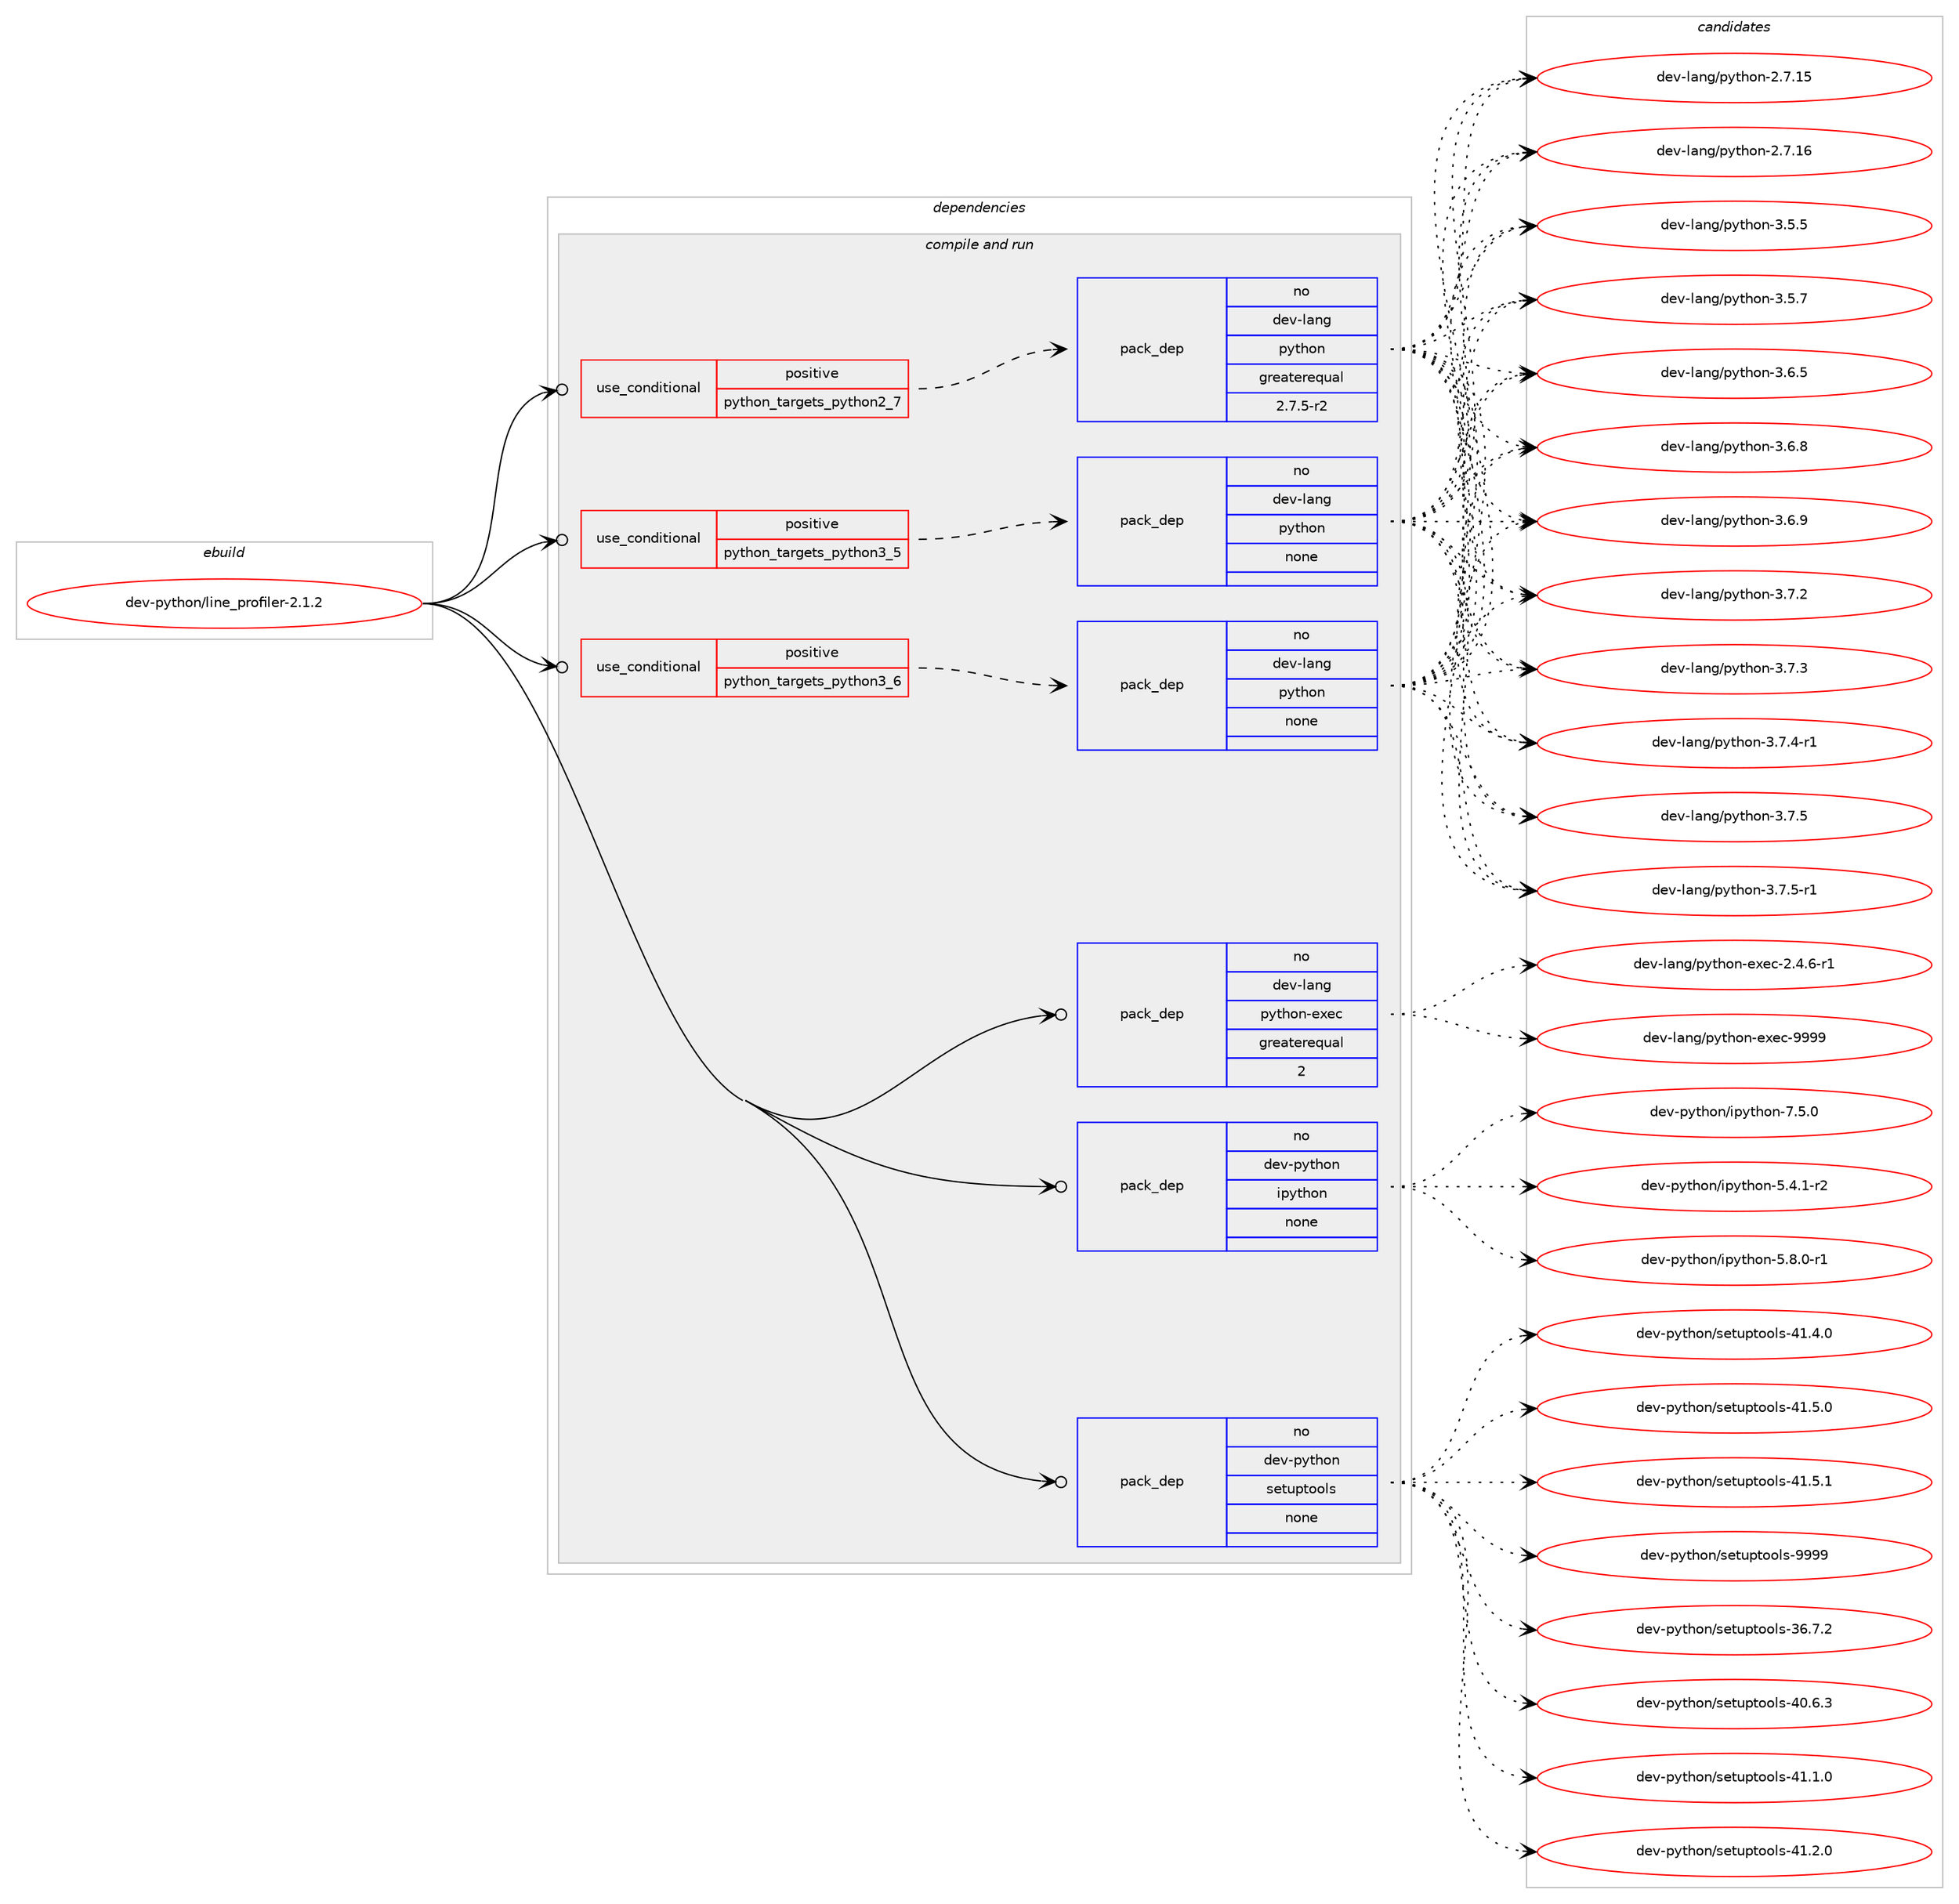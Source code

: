 digraph prolog {

# *************
# Graph options
# *************

newrank=true;
concentrate=true;
compound=true;
graph [rankdir=LR,fontname=Helvetica,fontsize=10,ranksep=1.5];#, ranksep=2.5, nodesep=0.2];
edge  [arrowhead=vee];
node  [fontname=Helvetica,fontsize=10];

# **********
# The ebuild
# **********

subgraph cluster_leftcol {
color=gray;
rank=same;
label=<<i>ebuild</i>>;
id [label="dev-python/line_profiler-2.1.2", color=red, width=4, href="../dev-python/line_profiler-2.1.2.svg"];
}

# ****************
# The dependencies
# ****************

subgraph cluster_midcol {
color=gray;
label=<<i>dependencies</i>>;
subgraph cluster_compile {
fillcolor="#eeeeee";
style=filled;
label=<<i>compile</i>>;
}
subgraph cluster_compileandrun {
fillcolor="#eeeeee";
style=filled;
label=<<i>compile and run</i>>;
subgraph cond141996 {
dependency613065 [label=<<TABLE BORDER="0" CELLBORDER="1" CELLSPACING="0" CELLPADDING="4"><TR><TD ROWSPAN="3" CELLPADDING="10">use_conditional</TD></TR><TR><TD>positive</TD></TR><TR><TD>python_targets_python2_7</TD></TR></TABLE>>, shape=none, color=red];
subgraph pack459265 {
dependency613066 [label=<<TABLE BORDER="0" CELLBORDER="1" CELLSPACING="0" CELLPADDING="4" WIDTH="220"><TR><TD ROWSPAN="6" CELLPADDING="30">pack_dep</TD></TR><TR><TD WIDTH="110">no</TD></TR><TR><TD>dev-lang</TD></TR><TR><TD>python</TD></TR><TR><TD>greaterequal</TD></TR><TR><TD>2.7.5-r2</TD></TR></TABLE>>, shape=none, color=blue];
}
dependency613065:e -> dependency613066:w [weight=20,style="dashed",arrowhead="vee"];
}
id:e -> dependency613065:w [weight=20,style="solid",arrowhead="odotvee"];
subgraph cond141997 {
dependency613067 [label=<<TABLE BORDER="0" CELLBORDER="1" CELLSPACING="0" CELLPADDING="4"><TR><TD ROWSPAN="3" CELLPADDING="10">use_conditional</TD></TR><TR><TD>positive</TD></TR><TR><TD>python_targets_python3_5</TD></TR></TABLE>>, shape=none, color=red];
subgraph pack459266 {
dependency613068 [label=<<TABLE BORDER="0" CELLBORDER="1" CELLSPACING="0" CELLPADDING="4" WIDTH="220"><TR><TD ROWSPAN="6" CELLPADDING="30">pack_dep</TD></TR><TR><TD WIDTH="110">no</TD></TR><TR><TD>dev-lang</TD></TR><TR><TD>python</TD></TR><TR><TD>none</TD></TR><TR><TD></TD></TR></TABLE>>, shape=none, color=blue];
}
dependency613067:e -> dependency613068:w [weight=20,style="dashed",arrowhead="vee"];
}
id:e -> dependency613067:w [weight=20,style="solid",arrowhead="odotvee"];
subgraph cond141998 {
dependency613069 [label=<<TABLE BORDER="0" CELLBORDER="1" CELLSPACING="0" CELLPADDING="4"><TR><TD ROWSPAN="3" CELLPADDING="10">use_conditional</TD></TR><TR><TD>positive</TD></TR><TR><TD>python_targets_python3_6</TD></TR></TABLE>>, shape=none, color=red];
subgraph pack459267 {
dependency613070 [label=<<TABLE BORDER="0" CELLBORDER="1" CELLSPACING="0" CELLPADDING="4" WIDTH="220"><TR><TD ROWSPAN="6" CELLPADDING="30">pack_dep</TD></TR><TR><TD WIDTH="110">no</TD></TR><TR><TD>dev-lang</TD></TR><TR><TD>python</TD></TR><TR><TD>none</TD></TR><TR><TD></TD></TR></TABLE>>, shape=none, color=blue];
}
dependency613069:e -> dependency613070:w [weight=20,style="dashed",arrowhead="vee"];
}
id:e -> dependency613069:w [weight=20,style="solid",arrowhead="odotvee"];
subgraph pack459268 {
dependency613071 [label=<<TABLE BORDER="0" CELLBORDER="1" CELLSPACING="0" CELLPADDING="4" WIDTH="220"><TR><TD ROWSPAN="6" CELLPADDING="30">pack_dep</TD></TR><TR><TD WIDTH="110">no</TD></TR><TR><TD>dev-lang</TD></TR><TR><TD>python-exec</TD></TR><TR><TD>greaterequal</TD></TR><TR><TD>2</TD></TR></TABLE>>, shape=none, color=blue];
}
id:e -> dependency613071:w [weight=20,style="solid",arrowhead="odotvee"];
subgraph pack459269 {
dependency613072 [label=<<TABLE BORDER="0" CELLBORDER="1" CELLSPACING="0" CELLPADDING="4" WIDTH="220"><TR><TD ROWSPAN="6" CELLPADDING="30">pack_dep</TD></TR><TR><TD WIDTH="110">no</TD></TR><TR><TD>dev-python</TD></TR><TR><TD>ipython</TD></TR><TR><TD>none</TD></TR><TR><TD></TD></TR></TABLE>>, shape=none, color=blue];
}
id:e -> dependency613072:w [weight=20,style="solid",arrowhead="odotvee"];
subgraph pack459270 {
dependency613073 [label=<<TABLE BORDER="0" CELLBORDER="1" CELLSPACING="0" CELLPADDING="4" WIDTH="220"><TR><TD ROWSPAN="6" CELLPADDING="30">pack_dep</TD></TR><TR><TD WIDTH="110">no</TD></TR><TR><TD>dev-python</TD></TR><TR><TD>setuptools</TD></TR><TR><TD>none</TD></TR><TR><TD></TD></TR></TABLE>>, shape=none, color=blue];
}
id:e -> dependency613073:w [weight=20,style="solid",arrowhead="odotvee"];
}
subgraph cluster_run {
fillcolor="#eeeeee";
style=filled;
label=<<i>run</i>>;
}
}

# **************
# The candidates
# **************

subgraph cluster_choices {
rank=same;
color=gray;
label=<<i>candidates</i>>;

subgraph choice459265 {
color=black;
nodesep=1;
choice10010111845108971101034711212111610411111045504655464953 [label="dev-lang/python-2.7.15", color=red, width=4,href="../dev-lang/python-2.7.15.svg"];
choice10010111845108971101034711212111610411111045504655464954 [label="dev-lang/python-2.7.16", color=red, width=4,href="../dev-lang/python-2.7.16.svg"];
choice100101118451089711010347112121116104111110455146534653 [label="dev-lang/python-3.5.5", color=red, width=4,href="../dev-lang/python-3.5.5.svg"];
choice100101118451089711010347112121116104111110455146534655 [label="dev-lang/python-3.5.7", color=red, width=4,href="../dev-lang/python-3.5.7.svg"];
choice100101118451089711010347112121116104111110455146544653 [label="dev-lang/python-3.6.5", color=red, width=4,href="../dev-lang/python-3.6.5.svg"];
choice100101118451089711010347112121116104111110455146544656 [label="dev-lang/python-3.6.8", color=red, width=4,href="../dev-lang/python-3.6.8.svg"];
choice100101118451089711010347112121116104111110455146544657 [label="dev-lang/python-3.6.9", color=red, width=4,href="../dev-lang/python-3.6.9.svg"];
choice100101118451089711010347112121116104111110455146554650 [label="dev-lang/python-3.7.2", color=red, width=4,href="../dev-lang/python-3.7.2.svg"];
choice100101118451089711010347112121116104111110455146554651 [label="dev-lang/python-3.7.3", color=red, width=4,href="../dev-lang/python-3.7.3.svg"];
choice1001011184510897110103471121211161041111104551465546524511449 [label="dev-lang/python-3.7.4-r1", color=red, width=4,href="../dev-lang/python-3.7.4-r1.svg"];
choice100101118451089711010347112121116104111110455146554653 [label="dev-lang/python-3.7.5", color=red, width=4,href="../dev-lang/python-3.7.5.svg"];
choice1001011184510897110103471121211161041111104551465546534511449 [label="dev-lang/python-3.7.5-r1", color=red, width=4,href="../dev-lang/python-3.7.5-r1.svg"];
dependency613066:e -> choice10010111845108971101034711212111610411111045504655464953:w [style=dotted,weight="100"];
dependency613066:e -> choice10010111845108971101034711212111610411111045504655464954:w [style=dotted,weight="100"];
dependency613066:e -> choice100101118451089711010347112121116104111110455146534653:w [style=dotted,weight="100"];
dependency613066:e -> choice100101118451089711010347112121116104111110455146534655:w [style=dotted,weight="100"];
dependency613066:e -> choice100101118451089711010347112121116104111110455146544653:w [style=dotted,weight="100"];
dependency613066:e -> choice100101118451089711010347112121116104111110455146544656:w [style=dotted,weight="100"];
dependency613066:e -> choice100101118451089711010347112121116104111110455146544657:w [style=dotted,weight="100"];
dependency613066:e -> choice100101118451089711010347112121116104111110455146554650:w [style=dotted,weight="100"];
dependency613066:e -> choice100101118451089711010347112121116104111110455146554651:w [style=dotted,weight="100"];
dependency613066:e -> choice1001011184510897110103471121211161041111104551465546524511449:w [style=dotted,weight="100"];
dependency613066:e -> choice100101118451089711010347112121116104111110455146554653:w [style=dotted,weight="100"];
dependency613066:e -> choice1001011184510897110103471121211161041111104551465546534511449:w [style=dotted,weight="100"];
}
subgraph choice459266 {
color=black;
nodesep=1;
choice10010111845108971101034711212111610411111045504655464953 [label="dev-lang/python-2.7.15", color=red, width=4,href="../dev-lang/python-2.7.15.svg"];
choice10010111845108971101034711212111610411111045504655464954 [label="dev-lang/python-2.7.16", color=red, width=4,href="../dev-lang/python-2.7.16.svg"];
choice100101118451089711010347112121116104111110455146534653 [label="dev-lang/python-3.5.5", color=red, width=4,href="../dev-lang/python-3.5.5.svg"];
choice100101118451089711010347112121116104111110455146534655 [label="dev-lang/python-3.5.7", color=red, width=4,href="../dev-lang/python-3.5.7.svg"];
choice100101118451089711010347112121116104111110455146544653 [label="dev-lang/python-3.6.5", color=red, width=4,href="../dev-lang/python-3.6.5.svg"];
choice100101118451089711010347112121116104111110455146544656 [label="dev-lang/python-3.6.8", color=red, width=4,href="../dev-lang/python-3.6.8.svg"];
choice100101118451089711010347112121116104111110455146544657 [label="dev-lang/python-3.6.9", color=red, width=4,href="../dev-lang/python-3.6.9.svg"];
choice100101118451089711010347112121116104111110455146554650 [label="dev-lang/python-3.7.2", color=red, width=4,href="../dev-lang/python-3.7.2.svg"];
choice100101118451089711010347112121116104111110455146554651 [label="dev-lang/python-3.7.3", color=red, width=4,href="../dev-lang/python-3.7.3.svg"];
choice1001011184510897110103471121211161041111104551465546524511449 [label="dev-lang/python-3.7.4-r1", color=red, width=4,href="../dev-lang/python-3.7.4-r1.svg"];
choice100101118451089711010347112121116104111110455146554653 [label="dev-lang/python-3.7.5", color=red, width=4,href="../dev-lang/python-3.7.5.svg"];
choice1001011184510897110103471121211161041111104551465546534511449 [label="dev-lang/python-3.7.5-r1", color=red, width=4,href="../dev-lang/python-3.7.5-r1.svg"];
dependency613068:e -> choice10010111845108971101034711212111610411111045504655464953:w [style=dotted,weight="100"];
dependency613068:e -> choice10010111845108971101034711212111610411111045504655464954:w [style=dotted,weight="100"];
dependency613068:e -> choice100101118451089711010347112121116104111110455146534653:w [style=dotted,weight="100"];
dependency613068:e -> choice100101118451089711010347112121116104111110455146534655:w [style=dotted,weight="100"];
dependency613068:e -> choice100101118451089711010347112121116104111110455146544653:w [style=dotted,weight="100"];
dependency613068:e -> choice100101118451089711010347112121116104111110455146544656:w [style=dotted,weight="100"];
dependency613068:e -> choice100101118451089711010347112121116104111110455146544657:w [style=dotted,weight="100"];
dependency613068:e -> choice100101118451089711010347112121116104111110455146554650:w [style=dotted,weight="100"];
dependency613068:e -> choice100101118451089711010347112121116104111110455146554651:w [style=dotted,weight="100"];
dependency613068:e -> choice1001011184510897110103471121211161041111104551465546524511449:w [style=dotted,weight="100"];
dependency613068:e -> choice100101118451089711010347112121116104111110455146554653:w [style=dotted,weight="100"];
dependency613068:e -> choice1001011184510897110103471121211161041111104551465546534511449:w [style=dotted,weight="100"];
}
subgraph choice459267 {
color=black;
nodesep=1;
choice10010111845108971101034711212111610411111045504655464953 [label="dev-lang/python-2.7.15", color=red, width=4,href="../dev-lang/python-2.7.15.svg"];
choice10010111845108971101034711212111610411111045504655464954 [label="dev-lang/python-2.7.16", color=red, width=4,href="../dev-lang/python-2.7.16.svg"];
choice100101118451089711010347112121116104111110455146534653 [label="dev-lang/python-3.5.5", color=red, width=4,href="../dev-lang/python-3.5.5.svg"];
choice100101118451089711010347112121116104111110455146534655 [label="dev-lang/python-3.5.7", color=red, width=4,href="../dev-lang/python-3.5.7.svg"];
choice100101118451089711010347112121116104111110455146544653 [label="dev-lang/python-3.6.5", color=red, width=4,href="../dev-lang/python-3.6.5.svg"];
choice100101118451089711010347112121116104111110455146544656 [label="dev-lang/python-3.6.8", color=red, width=4,href="../dev-lang/python-3.6.8.svg"];
choice100101118451089711010347112121116104111110455146544657 [label="dev-lang/python-3.6.9", color=red, width=4,href="../dev-lang/python-3.6.9.svg"];
choice100101118451089711010347112121116104111110455146554650 [label="dev-lang/python-3.7.2", color=red, width=4,href="../dev-lang/python-3.7.2.svg"];
choice100101118451089711010347112121116104111110455146554651 [label="dev-lang/python-3.7.3", color=red, width=4,href="../dev-lang/python-3.7.3.svg"];
choice1001011184510897110103471121211161041111104551465546524511449 [label="dev-lang/python-3.7.4-r1", color=red, width=4,href="../dev-lang/python-3.7.4-r1.svg"];
choice100101118451089711010347112121116104111110455146554653 [label="dev-lang/python-3.7.5", color=red, width=4,href="../dev-lang/python-3.7.5.svg"];
choice1001011184510897110103471121211161041111104551465546534511449 [label="dev-lang/python-3.7.5-r1", color=red, width=4,href="../dev-lang/python-3.7.5-r1.svg"];
dependency613070:e -> choice10010111845108971101034711212111610411111045504655464953:w [style=dotted,weight="100"];
dependency613070:e -> choice10010111845108971101034711212111610411111045504655464954:w [style=dotted,weight="100"];
dependency613070:e -> choice100101118451089711010347112121116104111110455146534653:w [style=dotted,weight="100"];
dependency613070:e -> choice100101118451089711010347112121116104111110455146534655:w [style=dotted,weight="100"];
dependency613070:e -> choice100101118451089711010347112121116104111110455146544653:w [style=dotted,weight="100"];
dependency613070:e -> choice100101118451089711010347112121116104111110455146544656:w [style=dotted,weight="100"];
dependency613070:e -> choice100101118451089711010347112121116104111110455146544657:w [style=dotted,weight="100"];
dependency613070:e -> choice100101118451089711010347112121116104111110455146554650:w [style=dotted,weight="100"];
dependency613070:e -> choice100101118451089711010347112121116104111110455146554651:w [style=dotted,weight="100"];
dependency613070:e -> choice1001011184510897110103471121211161041111104551465546524511449:w [style=dotted,weight="100"];
dependency613070:e -> choice100101118451089711010347112121116104111110455146554653:w [style=dotted,weight="100"];
dependency613070:e -> choice1001011184510897110103471121211161041111104551465546534511449:w [style=dotted,weight="100"];
}
subgraph choice459268 {
color=black;
nodesep=1;
choice10010111845108971101034711212111610411111045101120101994550465246544511449 [label="dev-lang/python-exec-2.4.6-r1", color=red, width=4,href="../dev-lang/python-exec-2.4.6-r1.svg"];
choice10010111845108971101034711212111610411111045101120101994557575757 [label="dev-lang/python-exec-9999", color=red, width=4,href="../dev-lang/python-exec-9999.svg"];
dependency613071:e -> choice10010111845108971101034711212111610411111045101120101994550465246544511449:w [style=dotted,weight="100"];
dependency613071:e -> choice10010111845108971101034711212111610411111045101120101994557575757:w [style=dotted,weight="100"];
}
subgraph choice459269 {
color=black;
nodesep=1;
choice10010111845112121116104111110471051121211161041111104553465246494511450 [label="dev-python/ipython-5.4.1-r2", color=red, width=4,href="../dev-python/ipython-5.4.1-r2.svg"];
choice10010111845112121116104111110471051121211161041111104553465646484511449 [label="dev-python/ipython-5.8.0-r1", color=red, width=4,href="../dev-python/ipython-5.8.0-r1.svg"];
choice1001011184511212111610411111047105112121116104111110455546534648 [label="dev-python/ipython-7.5.0", color=red, width=4,href="../dev-python/ipython-7.5.0.svg"];
dependency613072:e -> choice10010111845112121116104111110471051121211161041111104553465246494511450:w [style=dotted,weight="100"];
dependency613072:e -> choice10010111845112121116104111110471051121211161041111104553465646484511449:w [style=dotted,weight="100"];
dependency613072:e -> choice1001011184511212111610411111047105112121116104111110455546534648:w [style=dotted,weight="100"];
}
subgraph choice459270 {
color=black;
nodesep=1;
choice100101118451121211161041111104711510111611711211611111110811545515446554650 [label="dev-python/setuptools-36.7.2", color=red, width=4,href="../dev-python/setuptools-36.7.2.svg"];
choice100101118451121211161041111104711510111611711211611111110811545524846544651 [label="dev-python/setuptools-40.6.3", color=red, width=4,href="../dev-python/setuptools-40.6.3.svg"];
choice100101118451121211161041111104711510111611711211611111110811545524946494648 [label="dev-python/setuptools-41.1.0", color=red, width=4,href="../dev-python/setuptools-41.1.0.svg"];
choice100101118451121211161041111104711510111611711211611111110811545524946504648 [label="dev-python/setuptools-41.2.0", color=red, width=4,href="../dev-python/setuptools-41.2.0.svg"];
choice100101118451121211161041111104711510111611711211611111110811545524946524648 [label="dev-python/setuptools-41.4.0", color=red, width=4,href="../dev-python/setuptools-41.4.0.svg"];
choice100101118451121211161041111104711510111611711211611111110811545524946534648 [label="dev-python/setuptools-41.5.0", color=red, width=4,href="../dev-python/setuptools-41.5.0.svg"];
choice100101118451121211161041111104711510111611711211611111110811545524946534649 [label="dev-python/setuptools-41.5.1", color=red, width=4,href="../dev-python/setuptools-41.5.1.svg"];
choice10010111845112121116104111110471151011161171121161111111081154557575757 [label="dev-python/setuptools-9999", color=red, width=4,href="../dev-python/setuptools-9999.svg"];
dependency613073:e -> choice100101118451121211161041111104711510111611711211611111110811545515446554650:w [style=dotted,weight="100"];
dependency613073:e -> choice100101118451121211161041111104711510111611711211611111110811545524846544651:w [style=dotted,weight="100"];
dependency613073:e -> choice100101118451121211161041111104711510111611711211611111110811545524946494648:w [style=dotted,weight="100"];
dependency613073:e -> choice100101118451121211161041111104711510111611711211611111110811545524946504648:w [style=dotted,weight="100"];
dependency613073:e -> choice100101118451121211161041111104711510111611711211611111110811545524946524648:w [style=dotted,weight="100"];
dependency613073:e -> choice100101118451121211161041111104711510111611711211611111110811545524946534648:w [style=dotted,weight="100"];
dependency613073:e -> choice100101118451121211161041111104711510111611711211611111110811545524946534649:w [style=dotted,weight="100"];
dependency613073:e -> choice10010111845112121116104111110471151011161171121161111111081154557575757:w [style=dotted,weight="100"];
}
}

}
